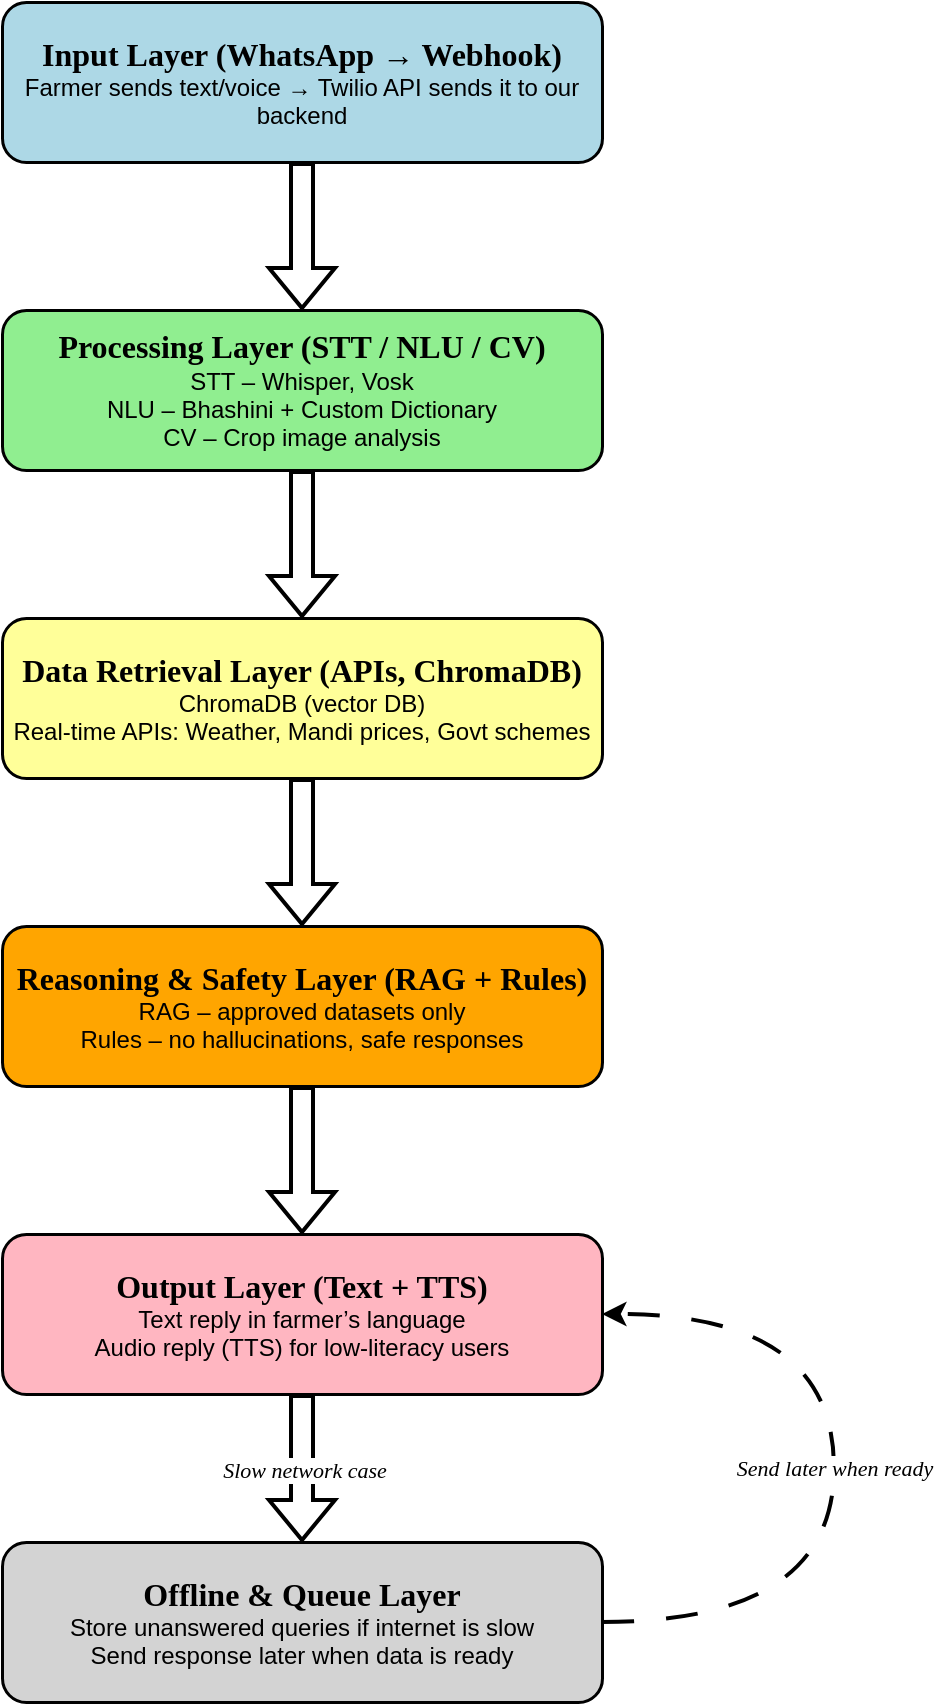 <mxfile version="28.0.9">
  <diagram name="Page-1" id="YS82_5A7g-45tU4O_Xi1">
    <mxGraphModel dx="1728" dy="964" grid="1" gridSize="10" guides="1" tooltips="1" connect="1" arrows="1" fold="1" page="1" pageScale="1" pageWidth="827" pageHeight="1169" math="0" shadow="0">
      <root>
        <mxCell id="0" />
        <mxCell id="1" parent="0" />
        <mxCell id="sjZpnMsJa_vuaxf10pB2-7" value="" style="rounded=0;orthogonalLoop=1;jettySize=auto;html=1;strokeColor=default;endArrow=block;endFill=0;strokeWidth=2;shape=flexArrow;fontFamily=Times New Roman;" edge="1" parent="1" source="sjZpnMsJa_vuaxf10pB2-1" target="sjZpnMsJa_vuaxf10pB2-2">
          <mxGeometry relative="1" as="geometry" />
        </mxCell>
        <mxCell id="sjZpnMsJa_vuaxf10pB2-1" value="&lt;b&gt;&lt;font style=&quot;font-size: 16px;&quot;&gt;Input Layer (WhatsApp → Webhook)&lt;/font&gt;&lt;/b&gt;&lt;br&gt;&lt;font face=&quot;Helvetica&quot;&gt;Farmer sends text/voice → Twilio API sends it to our backend&lt;/font&gt;" style="rounded=1;whiteSpace=wrap;html=1;rotation=0;fillColor=#ADD8E6;labelBorderColor=none;gradientColor=none;strokeColor=#000000;strokeWidth=1.5;fontFamily=Times New Roman;" vertex="1" parent="1">
          <mxGeometry x="264" y="190" width="300" height="80" as="geometry" />
        </mxCell>
        <mxCell id="sjZpnMsJa_vuaxf10pB2-8" value="" style="rounded=0;orthogonalLoop=1;jettySize=auto;html=1;shape=flexArrow;strokeWidth=2;fontFamily=Times New Roman;" edge="1" parent="1" source="sjZpnMsJa_vuaxf10pB2-2" target="sjZpnMsJa_vuaxf10pB2-3">
          <mxGeometry relative="1" as="geometry" />
        </mxCell>
        <mxCell id="sjZpnMsJa_vuaxf10pB2-2" value="&lt;font style=&quot;font-size: 16px;&quot;&gt;&lt;b style=&quot;&quot;&gt;Processing Layer (STT / NLU / CV)&lt;/b&gt;&lt;/font&gt;&lt;br&gt;&lt;div style=&quot;&quot;&gt;&lt;span style=&quot;background-color: transparent; color: light-dark(rgb(0, 0, 0), rgb(255, 255, 255));&quot;&gt;&lt;font face=&quot;Helvetica&quot;&gt;STT – Whisper, Vosk&lt;/font&gt;&lt;/span&gt;&lt;/div&gt;&lt;div style=&quot;&quot;&gt;&lt;span style=&quot;background-color: transparent; color: light-dark(rgb(0, 0, 0), rgb(255, 255, 255));&quot;&gt;&lt;font face=&quot;Helvetica&quot;&gt;NLU – Bhashini + Custom Dictionary&lt;/font&gt;&lt;/span&gt;&lt;/div&gt;&lt;code style=&quot;&quot; data-end=&quot;1734&quot; data-start=&quot;1708&quot;&gt;&lt;div style=&quot;&quot;&gt;&lt;span style=&quot;background-color: transparent; color: light-dark(rgb(0, 0, 0), rgb(255, 255, 255));&quot;&gt;&lt;font face=&quot;Helvetica&quot;&gt;CV – Crop image analysis&lt;/font&gt;&lt;/span&gt;&lt;/div&gt;&lt;/code&gt;" style="rounded=1;whiteSpace=wrap;html=1;rotation=0;fillColor=#90EE90;strokeWidth=1.5;strokeColor=#000000;fontFamily=Times New Roman;" vertex="1" parent="1">
          <mxGeometry x="264" y="344" width="300" height="80" as="geometry" />
        </mxCell>
        <mxCell id="sjZpnMsJa_vuaxf10pB2-9" value="" style="rounded=0;orthogonalLoop=1;jettySize=auto;html=1;shape=flexArrow;strokeWidth=2;fontFamily=Times New Roman;" edge="1" parent="1" source="sjZpnMsJa_vuaxf10pB2-3" target="sjZpnMsJa_vuaxf10pB2-4">
          <mxGeometry relative="1" as="geometry" />
        </mxCell>
        <mxCell id="sjZpnMsJa_vuaxf10pB2-3" value="&lt;b&gt;&lt;font style=&quot;font-size: 16px;&quot;&gt;Data Retrieval Layer (APIs, ChromaDB)&lt;/font&gt;&lt;/b&gt;&lt;br&gt;&lt;code style=&quot;&quot; data-end=&quot;1841&quot; data-start=&quot;1819&quot;&gt;&lt;font face=&quot;Helvetica&quot;&gt;ChromaDB (vector DB)&lt;/font&gt;&lt;/code&gt;&lt;br data-end=&quot;1844&quot; data-start=&quot;1841&quot;&gt;&lt;code data-end=&quot;1899&quot; data-start=&quot;1846&quot;&gt;&lt;font face=&quot;Helvetica&quot;&gt;Real-time APIs: Weather, Mandi prices, Govt schemes&lt;/font&gt;&lt;/code&gt;" style="rounded=1;whiteSpace=wrap;html=1;rotation=0;fillColor=#FFFF99;strokeWidth=1.5;strokeColor=#000000;fontFamily=Times New Roman;" vertex="1" parent="1">
          <mxGeometry x="264" y="498" width="300" height="80" as="geometry" />
        </mxCell>
        <mxCell id="sjZpnMsJa_vuaxf10pB2-10" value="" style="rounded=0;orthogonalLoop=1;jettySize=auto;html=1;shape=flexArrow;strokeWidth=2;fontFamily=Times New Roman;" edge="1" parent="1" source="sjZpnMsJa_vuaxf10pB2-4" target="sjZpnMsJa_vuaxf10pB2-5">
          <mxGeometry relative="1" as="geometry" />
        </mxCell>
        <mxCell id="sjZpnMsJa_vuaxf10pB2-4" value="&lt;code data-end=&quot;1984&quot; data-start=&quot;1944&quot;&gt;&lt;font style=&quot;font-size: 16px;&quot; face=&quot;Times New Roman&quot;&gt;&lt;b style=&quot;&quot;&gt;Reasoning &amp;amp; Safety Layer (RAG + Rules)&lt;/b&gt;&lt;/font&gt;&lt;/code&gt;&lt;br data-end=&quot;1987&quot; data-start=&quot;1984&quot;&gt;&lt;div style=&quot;&quot;&gt;&lt;span style=&quot;background-color: transparent; color: light-dark(rgb(0, 0, 0), rgb(255, 255, 255));&quot;&gt;&lt;font face=&quot;Helvetica&quot;&gt;RAG – approved datasets only&lt;/font&gt;&lt;/span&gt;&lt;/div&gt;&lt;div style=&quot;&quot;&gt;&lt;span style=&quot;background-color: transparent; color: light-dark(rgb(0, 0, 0), rgb(255, 255, 255));&quot;&gt;&lt;font face=&quot;Helvetica&quot;&gt;Rules – no hallucinations, safe responses&lt;/font&gt;&lt;/span&gt;&lt;/div&gt;" style="rounded=1;whiteSpace=wrap;html=1;rotation=0;fillColor=#FFA500;strokeWidth=1.5;strokeColor=#000000;fontFamily=Times New Roman;" vertex="1" parent="1">
          <mxGeometry x="264" y="652" width="300" height="80" as="geometry" />
        </mxCell>
        <mxCell id="sjZpnMsJa_vuaxf10pB2-11" value="" style="rounded=0;orthogonalLoop=1;jettySize=auto;html=1;shape=flexArrow;strokeWidth=2;fontFamily=Times New Roman;" edge="1" parent="1" source="sjZpnMsJa_vuaxf10pB2-5" target="sjZpnMsJa_vuaxf10pB2-6">
          <mxGeometry relative="1" as="geometry" />
        </mxCell>
        <mxCell id="sjZpnMsJa_vuaxf10pB2-13" value="&lt;i&gt;Slow network case&lt;/i&gt;" style="edgeLabel;html=1;align=center;verticalAlign=middle;resizable=0;points=[];fontFamily=Verdana;" vertex="1" connectable="0" parent="sjZpnMsJa_vuaxf10pB2-11">
          <mxGeometry x="0.018" y="1" relative="1" as="geometry">
            <mxPoint as="offset" />
          </mxGeometry>
        </mxCell>
        <mxCell id="sjZpnMsJa_vuaxf10pB2-5" value="&lt;code data-end=&quot;2127&quot; data-start=&quot;2100&quot;&gt;&lt;b&gt;&lt;font face=&quot;Times New Roman&quot; style=&quot;font-size: 16px;&quot;&gt;Output Layer (Text + TTS)&lt;/font&gt;&lt;/b&gt;&lt;/code&gt;&lt;br data-end=&quot;2130&quot; data-start=&quot;2127&quot;&gt;&lt;code style=&quot;font-family: Helvetica;&quot; data-end=&quot;2165&quot; data-start=&quot;2132&quot;&gt;&lt;font face=&quot;Helvetica&quot;&gt;Text reply in farmer’s language&lt;/font&gt;&lt;/code&gt;&lt;br data-end=&quot;2168&quot; data-start=&quot;2165&quot;&gt;&lt;code style=&quot;&quot; data-end=&quot;2212&quot; data-start=&quot;2170&quot;&gt;&lt;font face=&quot;Helvetica&quot;&gt;Audio reply (TTS) for low-literacy users&lt;/font&gt;&lt;/code&gt;" style="rounded=1;whiteSpace=wrap;html=1;rotation=0;fillColor=#FFB6C1;strokeWidth=1.5;strokeColor=#000000;fontFamily=Times New Roman;" vertex="1" parent="1">
          <mxGeometry x="264" y="806" width="300" height="80" as="geometry" />
        </mxCell>
        <mxCell id="sjZpnMsJa_vuaxf10pB2-16" style="edgeStyle=orthogonalEdgeStyle;rounded=0;orthogonalLoop=1;jettySize=auto;html=1;entryX=1;entryY=0.5;entryDx=0;entryDy=0;exitX=1;exitY=0.5;exitDx=0;exitDy=0;curved=1;strokeWidth=2;dashPattern=8 8;dashed=1;fontFamily=Times New Roman;" edge="1" parent="1" source="sjZpnMsJa_vuaxf10pB2-6" target="sjZpnMsJa_vuaxf10pB2-5">
          <mxGeometry relative="1" as="geometry">
            <Array as="points">
              <mxPoint x="680" y="1000" />
              <mxPoint x="680" y="846" />
            </Array>
          </mxGeometry>
        </mxCell>
        <mxCell id="sjZpnMsJa_vuaxf10pB2-17" value="&lt;i&gt;Send later when ready&lt;/i&gt;" style="edgeLabel;html=1;align=center;verticalAlign=middle;resizable=0;points=[];fontFamily=Verdana;" vertex="1" connectable="0" parent="sjZpnMsJa_vuaxf10pB2-16">
          <mxGeometry relative="1" as="geometry">
            <mxPoint as="offset" />
          </mxGeometry>
        </mxCell>
        <mxCell id="sjZpnMsJa_vuaxf10pB2-6" value="&lt;code data-end=&quot;2277&quot; data-start=&quot;2254&quot;&gt;&lt;b&gt;&lt;font face=&quot;Times New Roman&quot; style=&quot;font-size: 16px;&quot;&gt;Offline &amp;amp; Queue Layer&lt;/font&gt;&lt;/b&gt;&lt;/code&gt;&lt;br data-end=&quot;2280&quot; data-start=&quot;2277&quot;&gt;&lt;code data-end=&quot;2328&quot; data-start=&quot;2282&quot;&gt;&lt;font face=&quot;Helvetica&quot;&gt;Store unanswered queries if internet is slow&lt;/font&gt;&lt;/code&gt;&lt;br data-end=&quot;2331&quot; data-start=&quot;2328&quot;&gt;&lt;code data-end=&quot;2373&quot; data-start=&quot;2333&quot;&gt;&lt;font face=&quot;Helvetica&quot;&gt;Send response later when data is ready&lt;/font&gt;&lt;/code&gt;" style="rounded=1;whiteSpace=wrap;html=1;rotation=0;fillColor=#D3D3D3;strokeWidth=1.5;strokeColor=#000000;fontFamily=Times New Roman;" vertex="1" parent="1">
          <mxGeometry x="264" y="960" width="300" height="80" as="geometry" />
        </mxCell>
      </root>
    </mxGraphModel>
  </diagram>
</mxfile>
